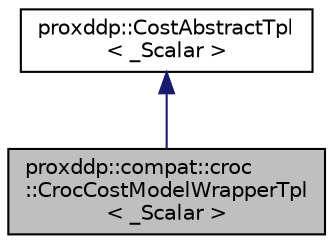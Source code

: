 digraph "proxddp::compat::croc::CrocCostModelWrapperTpl&lt; _Scalar &gt;"
{
 // LATEX_PDF_SIZE
  bgcolor="transparent";
  edge [fontname="Helvetica",fontsize="10",labelfontname="Helvetica",labelfontsize="10"];
  node [fontname="Helvetica",fontsize="10",shape=record];
  Node1 [label="proxddp::compat::croc\l::CrocCostModelWrapperTpl\l\< _Scalar \>",height=0.2,width=0.4,color="black", fillcolor="grey75", style="filled", fontcolor="black",tooltip=" "];
  Node2 -> Node1 [dir="back",color="midnightblue",fontsize="10",style="solid",fontname="Helvetica"];
  Node2 [label="proxddp::CostAbstractTpl\l\< _Scalar \>",height=0.2,width=0.4,color="black",URL="$structproxddp_1_1CostAbstractTpl.html",tooltip="Stage costs  for control problems."];
}
